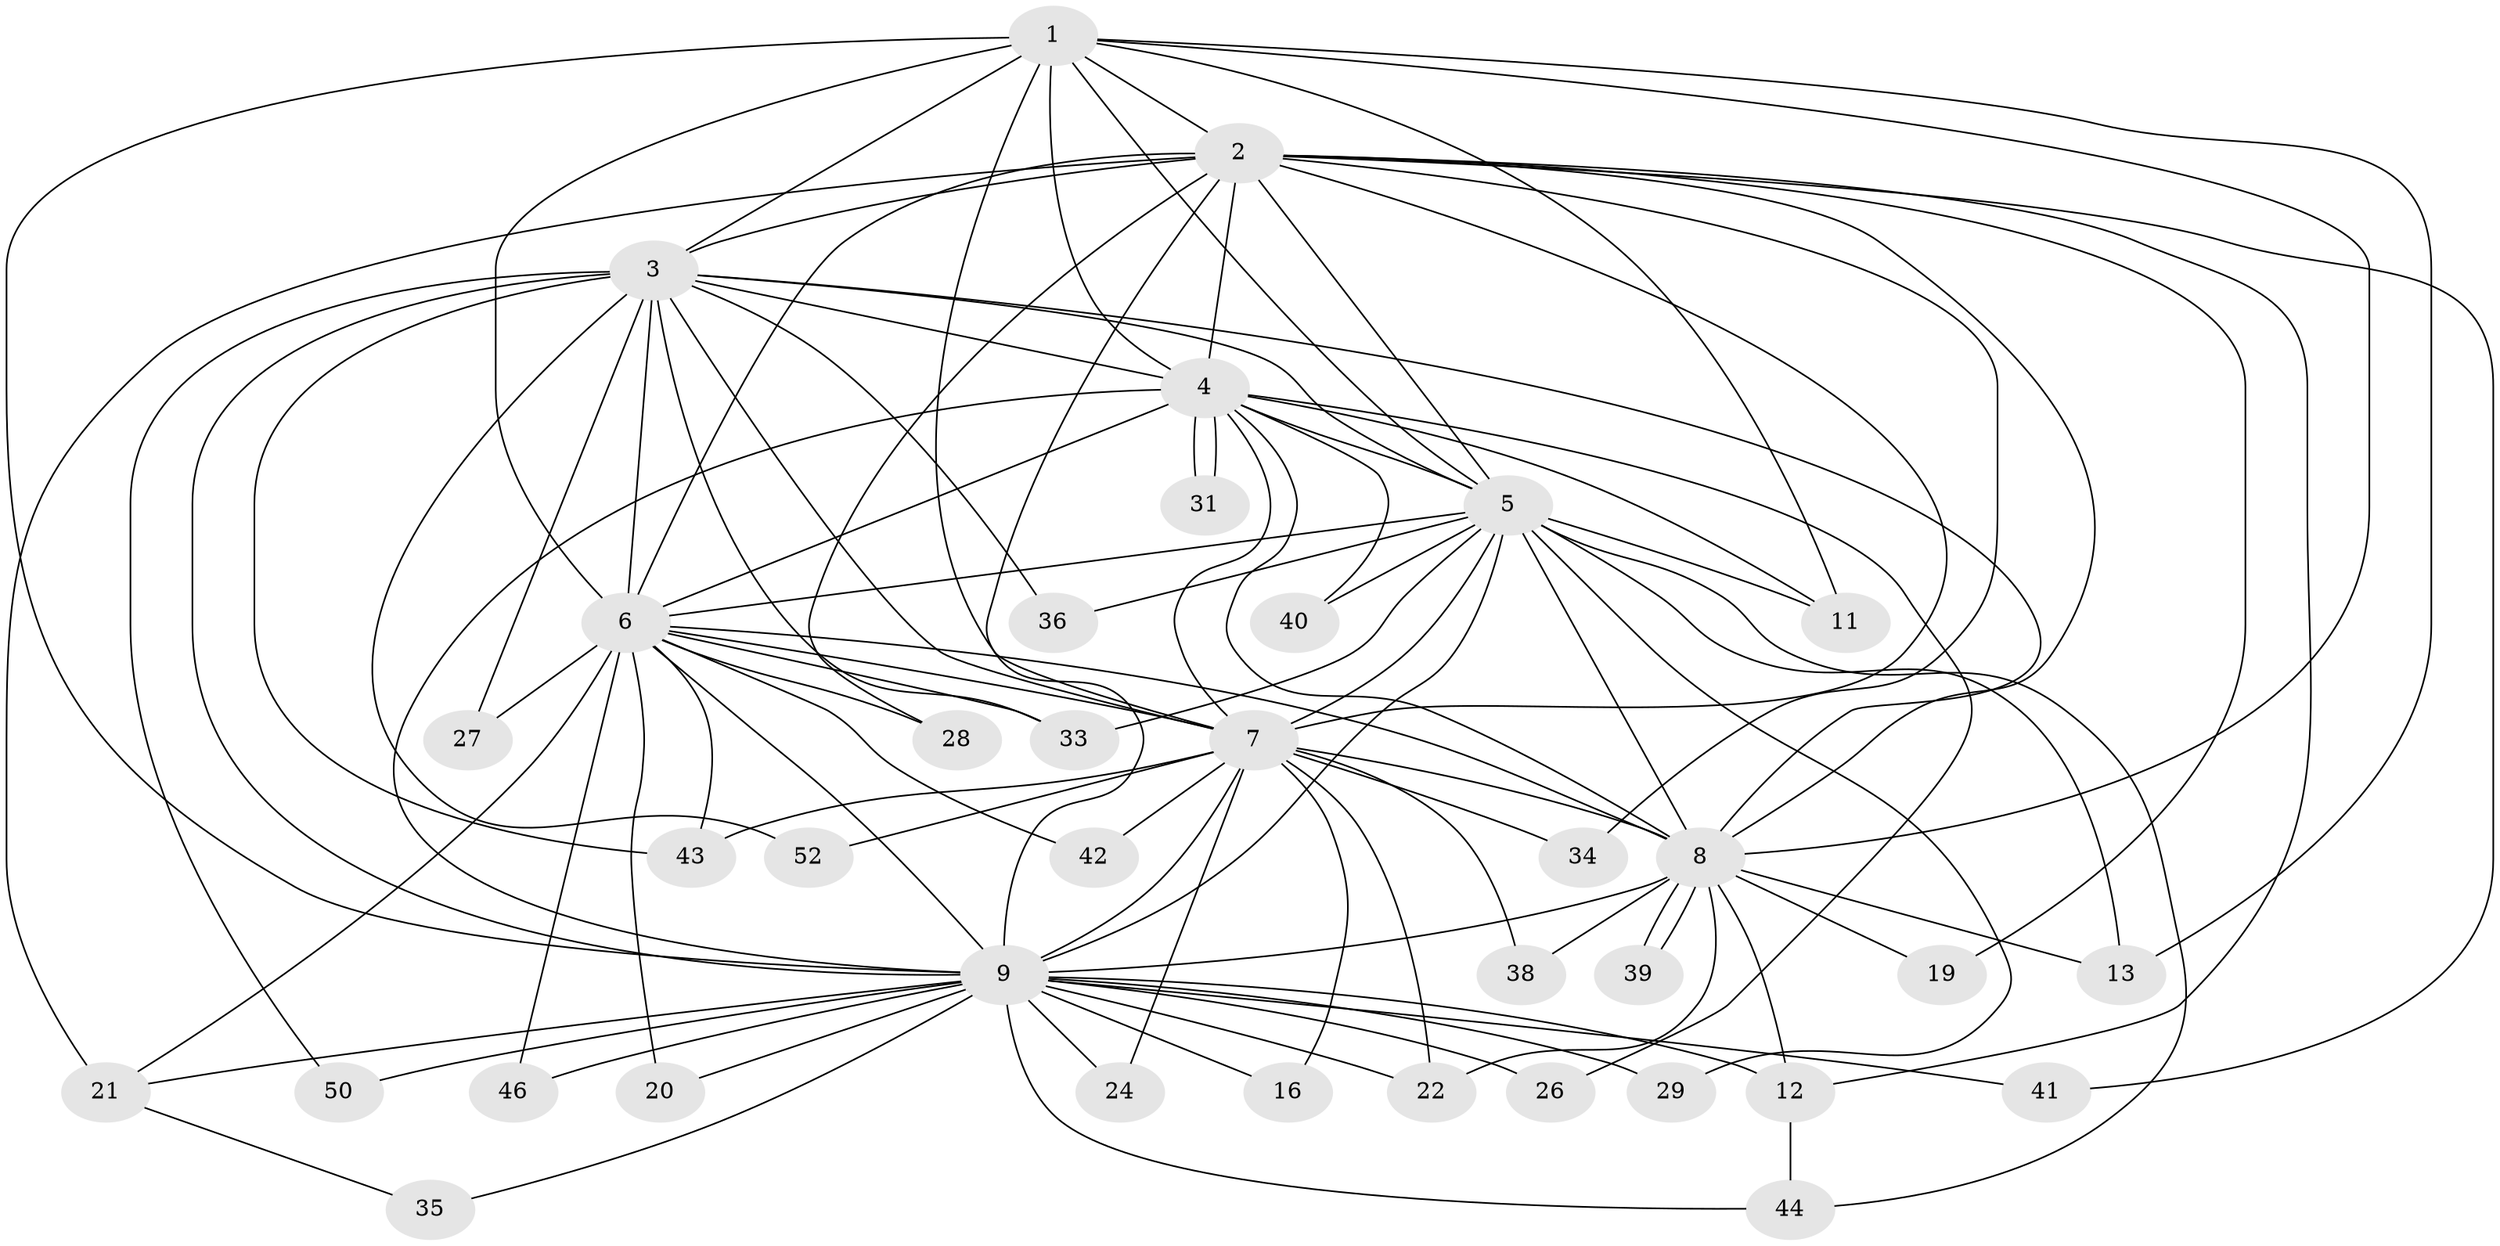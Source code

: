 // original degree distribution, {13: 0.019230769230769232, 16: 0.07692307692307693, 15: 0.038461538461538464, 17: 0.019230769230769232, 18: 0.019230769230769232, 19: 0.019230769230769232, 4: 0.038461538461538464, 3: 0.17307692307692307, 2: 0.5961538461538461}
// Generated by graph-tools (version 1.1) at 2025/41/03/06/25 10:41:32]
// undirected, 37 vertices, 100 edges
graph export_dot {
graph [start="1"]
  node [color=gray90,style=filled];
  1 [super="+17"];
  2 [super="+30"];
  3 [super="+18"];
  4 [super="+49"];
  5 [super="+48"];
  6 [super="+37"];
  7 [super="+25"];
  8 [super="+15"];
  9 [super="+10"];
  11 [super="+14"];
  12 [super="+23"];
  13;
  16;
  19;
  20;
  21 [super="+32"];
  22;
  24;
  26;
  27;
  28;
  29;
  31;
  33 [super="+51"];
  34;
  35;
  36;
  38;
  39;
  40;
  41;
  42;
  43 [super="+45"];
  44 [super="+47"];
  46;
  50;
  52;
  1 -- 2;
  1 -- 3;
  1 -- 4 [weight=2];
  1 -- 5;
  1 -- 6 [weight=2];
  1 -- 7;
  1 -- 8;
  1 -- 9 [weight=2];
  1 -- 11;
  1 -- 13;
  2 -- 3;
  2 -- 4 [weight=2];
  2 -- 5;
  2 -- 6;
  2 -- 7;
  2 -- 8;
  2 -- 9 [weight=2];
  2 -- 12;
  2 -- 19;
  2 -- 21;
  2 -- 28;
  2 -- 34;
  2 -- 41;
  3 -- 4;
  3 -- 5;
  3 -- 6;
  3 -- 7 [weight=2];
  3 -- 8;
  3 -- 9 [weight=2];
  3 -- 27;
  3 -- 33;
  3 -- 43;
  3 -- 50;
  3 -- 52;
  3 -- 36;
  4 -- 5;
  4 -- 6;
  4 -- 7;
  4 -- 8;
  4 -- 9 [weight=2];
  4 -- 11;
  4 -- 26;
  4 -- 31;
  4 -- 31;
  4 -- 40;
  5 -- 6;
  5 -- 7;
  5 -- 8;
  5 -- 9 [weight=2];
  5 -- 11 [weight=2];
  5 -- 13;
  5 -- 29;
  5 -- 33;
  5 -- 36;
  5 -- 40;
  5 -- 44;
  6 -- 7;
  6 -- 8;
  6 -- 9 [weight=2];
  6 -- 20;
  6 -- 21;
  6 -- 27;
  6 -- 28;
  6 -- 42;
  6 -- 46;
  6 -- 43;
  6 -- 33;
  7 -- 8 [weight=2];
  7 -- 9 [weight=2];
  7 -- 16;
  7 -- 24;
  7 -- 34;
  7 -- 38;
  7 -- 42;
  7 -- 43;
  7 -- 52;
  7 -- 22;
  8 -- 9 [weight=2];
  8 -- 12;
  8 -- 13;
  8 -- 22;
  8 -- 38;
  8 -- 39;
  8 -- 39;
  8 -- 19;
  9 -- 16;
  9 -- 22;
  9 -- 29;
  9 -- 35;
  9 -- 44;
  9 -- 41;
  9 -- 46;
  9 -- 50;
  9 -- 20;
  9 -- 24;
  9 -- 26;
  9 -- 12;
  9 -- 21;
  12 -- 44;
  21 -- 35;
}
